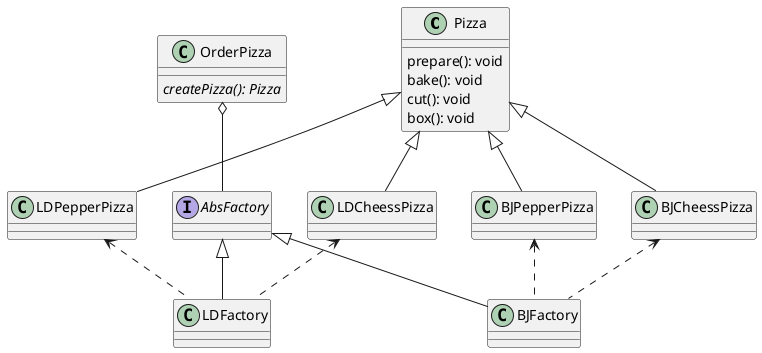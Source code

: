 @startuml
class Pizza{
prepare(): void
bake(): void
cut(): void
box(): void
}

class BJCheessPizza
class BJPepperPizza
class LDCheessPizza
class LDPepperPizza

class OrderPizza{
{abstract} createPizza(): Pizza
}

interface AbsFactory
class BJFactory
class LDFactory

Pizza <|-- BJPepperPizza
Pizza <|-- LDPepperPizza
Pizza <|-- BJCheessPizza
Pizza <|-- LDCheessPizza
AbsFactory <|-- BJFactory
AbsFactory <|-- LDFactory
BJCheessPizza <.. BJFactory
BJPepperPizza <.. BJFactory
LDPepperPizza <.. LDFactory
LDCheessPizza <.. LDFactory
OrderPizza o-- AbsFactory

@enduml